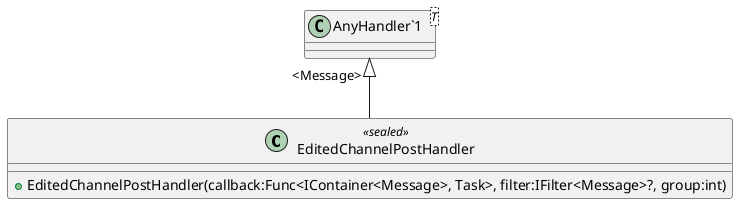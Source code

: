 @startuml
class EditedChannelPostHandler <<sealed>> {
    + EditedChannelPostHandler(callback:Func<IContainer<Message>, Task>, filter:IFilter<Message>?, group:int)
}
class "AnyHandler`1"<T> {
}
"AnyHandler`1" "<Message>" <|-- EditedChannelPostHandler
@enduml
